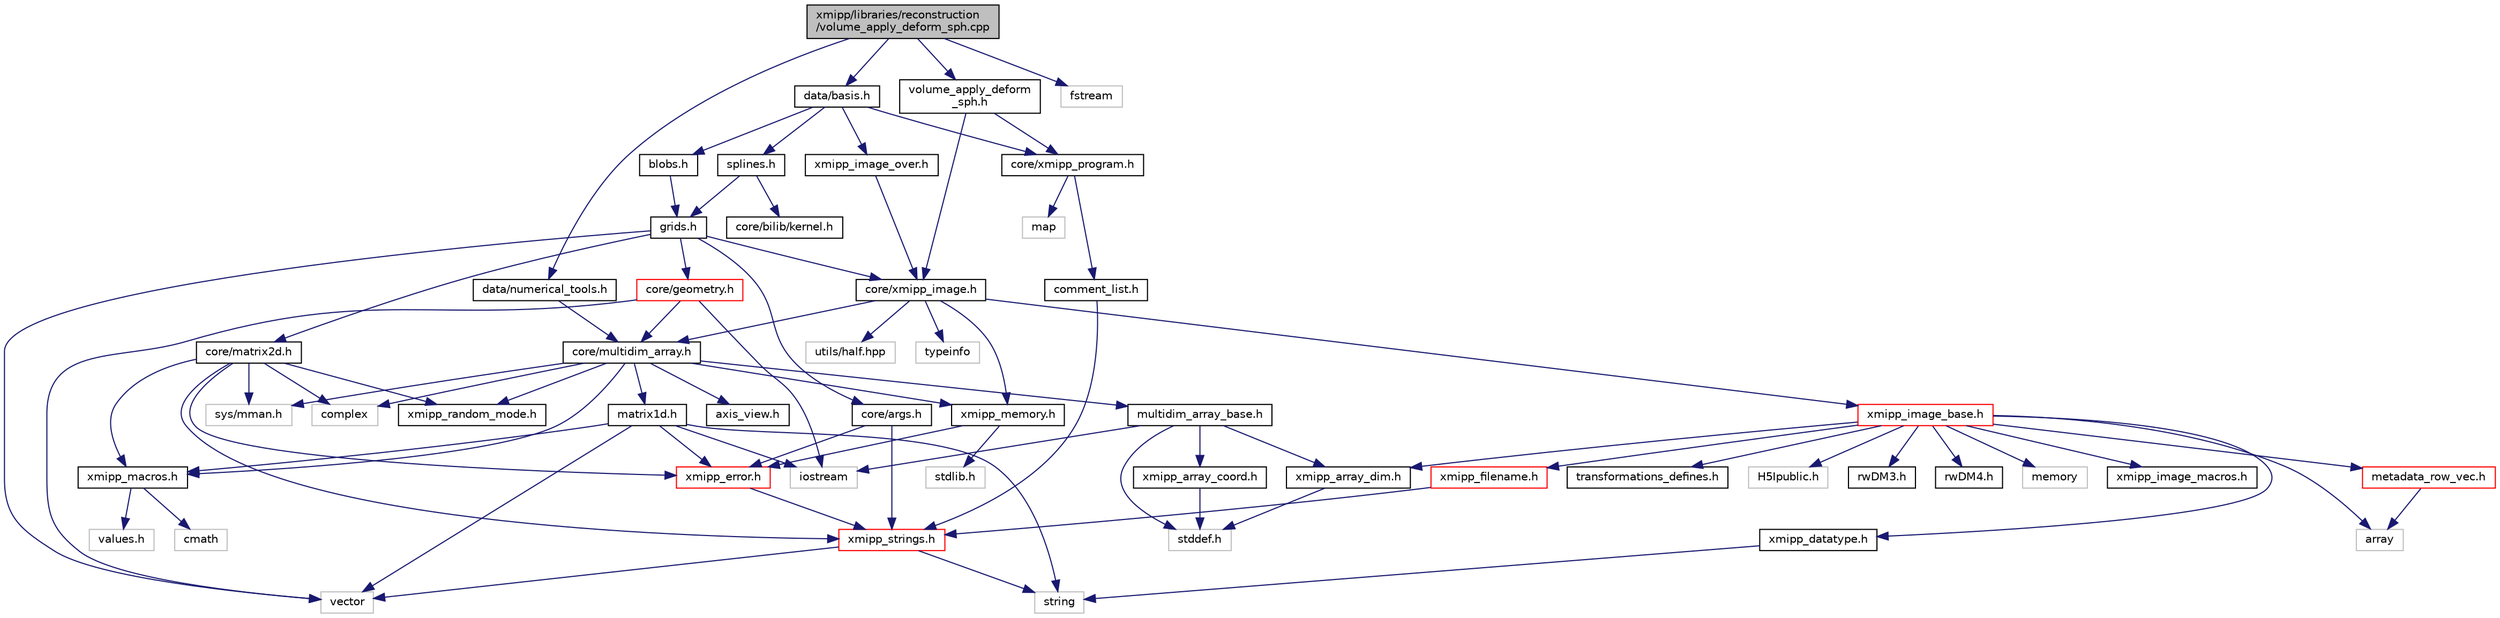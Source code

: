digraph "xmipp/libraries/reconstruction/volume_apply_deform_sph.cpp"
{
  edge [fontname="Helvetica",fontsize="10",labelfontname="Helvetica",labelfontsize="10"];
  node [fontname="Helvetica",fontsize="10",shape=record];
  Node0 [label="xmipp/libraries/reconstruction\l/volume_apply_deform_sph.cpp",height=0.2,width=0.4,color="black", fillcolor="grey75", style="filled", fontcolor="black"];
  Node0 -> Node1 [color="midnightblue",fontsize="10",style="solid",fontname="Helvetica"];
  Node1 [label="data/numerical_tools.h",height=0.2,width=0.4,color="black", fillcolor="white", style="filled",URL="$numerical__tools_8h.html"];
  Node1 -> Node2 [color="midnightblue",fontsize="10",style="solid",fontname="Helvetica"];
  Node2 [label="core/multidim_array.h",height=0.2,width=0.4,color="black", fillcolor="white", style="filled",URL="$multidim__array_8h.html"];
  Node2 -> Node3 [color="midnightblue",fontsize="10",style="solid",fontname="Helvetica"];
  Node3 [label="xmipp_macros.h",height=0.2,width=0.4,color="black", fillcolor="white", style="filled",URL="$xmipp__macros_8h.html"];
  Node3 -> Node4 [color="midnightblue",fontsize="10",style="solid",fontname="Helvetica"];
  Node4 [label="values.h",height=0.2,width=0.4,color="grey75", fillcolor="white", style="filled"];
  Node3 -> Node5 [color="midnightblue",fontsize="10",style="solid",fontname="Helvetica"];
  Node5 [label="cmath",height=0.2,width=0.4,color="grey75", fillcolor="white", style="filled"];
  Node2 -> Node6 [color="midnightblue",fontsize="10",style="solid",fontname="Helvetica"];
  Node6 [label="sys/mman.h",height=0.2,width=0.4,color="grey75", fillcolor="white", style="filled"];
  Node2 -> Node7 [color="midnightblue",fontsize="10",style="solid",fontname="Helvetica"];
  Node7 [label="complex",height=0.2,width=0.4,color="grey75", fillcolor="white", style="filled"];
  Node2 -> Node8 [color="midnightblue",fontsize="10",style="solid",fontname="Helvetica"];
  Node8 [label="matrix1d.h",height=0.2,width=0.4,color="black", fillcolor="white", style="filled",URL="$matrix1d_8h.html"];
  Node8 -> Node9 [color="midnightblue",fontsize="10",style="solid",fontname="Helvetica"];
  Node9 [label="iostream",height=0.2,width=0.4,color="grey75", fillcolor="white", style="filled"];
  Node8 -> Node10 [color="midnightblue",fontsize="10",style="solid",fontname="Helvetica"];
  Node10 [label="string",height=0.2,width=0.4,color="grey75", fillcolor="white", style="filled"];
  Node8 -> Node11 [color="midnightblue",fontsize="10",style="solid",fontname="Helvetica"];
  Node11 [label="vector",height=0.2,width=0.4,color="grey75", fillcolor="white", style="filled"];
  Node8 -> Node12 [color="midnightblue",fontsize="10",style="solid",fontname="Helvetica"];
  Node12 [label="xmipp_error.h",height=0.2,width=0.4,color="red", fillcolor="white", style="filled",URL="$xmipp__error_8h.html"];
  Node12 -> Node14 [color="midnightblue",fontsize="10",style="solid",fontname="Helvetica"];
  Node14 [label="xmipp_strings.h",height=0.2,width=0.4,color="red", fillcolor="white", style="filled",URL="$xmipp__strings_8h.html"];
  Node14 -> Node11 [color="midnightblue",fontsize="10",style="solid",fontname="Helvetica"];
  Node14 -> Node10 [color="midnightblue",fontsize="10",style="solid",fontname="Helvetica"];
  Node8 -> Node3 [color="midnightblue",fontsize="10",style="solid",fontname="Helvetica"];
  Node2 -> Node16 [color="midnightblue",fontsize="10",style="solid",fontname="Helvetica"];
  Node16 [label="xmipp_random_mode.h",height=0.2,width=0.4,color="black", fillcolor="white", style="filled",URL="$xmipp__random__mode_8h.html"];
  Node2 -> Node17 [color="midnightblue",fontsize="10",style="solid",fontname="Helvetica"];
  Node17 [label="multidim_array_base.h",height=0.2,width=0.4,color="black", fillcolor="white", style="filled",URL="$multidim__array__base_8h.html"];
  Node17 -> Node18 [color="midnightblue",fontsize="10",style="solid",fontname="Helvetica"];
  Node18 [label="stddef.h",height=0.2,width=0.4,color="grey75", fillcolor="white", style="filled"];
  Node17 -> Node9 [color="midnightblue",fontsize="10",style="solid",fontname="Helvetica"];
  Node17 -> Node19 [color="midnightblue",fontsize="10",style="solid",fontname="Helvetica"];
  Node19 [label="xmipp_array_dim.h",height=0.2,width=0.4,color="black", fillcolor="white", style="filled",URL="$xmipp__array__dim_8h.html"];
  Node19 -> Node18 [color="midnightblue",fontsize="10",style="solid",fontname="Helvetica"];
  Node17 -> Node20 [color="midnightblue",fontsize="10",style="solid",fontname="Helvetica"];
  Node20 [label="xmipp_array_coord.h",height=0.2,width=0.4,color="black", fillcolor="white", style="filled",URL="$xmipp__array__coord_8h.html"];
  Node20 -> Node18 [color="midnightblue",fontsize="10",style="solid",fontname="Helvetica"];
  Node2 -> Node21 [color="midnightblue",fontsize="10",style="solid",fontname="Helvetica"];
  Node21 [label="xmipp_memory.h",height=0.2,width=0.4,color="black", fillcolor="white", style="filled",URL="$xmipp__memory_8h.html"];
  Node21 -> Node22 [color="midnightblue",fontsize="10",style="solid",fontname="Helvetica"];
  Node22 [label="stdlib.h",height=0.2,width=0.4,color="grey75", fillcolor="white", style="filled"];
  Node21 -> Node12 [color="midnightblue",fontsize="10",style="solid",fontname="Helvetica"];
  Node2 -> Node23 [color="midnightblue",fontsize="10",style="solid",fontname="Helvetica"];
  Node23 [label="axis_view.h",height=0.2,width=0.4,color="black", fillcolor="white", style="filled",URL="$axis__view_8h.html"];
  Node0 -> Node24 [color="midnightblue",fontsize="10",style="solid",fontname="Helvetica"];
  Node24 [label="data/basis.h",height=0.2,width=0.4,color="black", fillcolor="white", style="filled",URL="$basis_8h.html"];
  Node24 -> Node25 [color="midnightblue",fontsize="10",style="solid",fontname="Helvetica"];
  Node25 [label="blobs.h",height=0.2,width=0.4,color="black", fillcolor="white", style="filled",URL="$blobs_8h.html"];
  Node25 -> Node26 [color="midnightblue",fontsize="10",style="solid",fontname="Helvetica"];
  Node26 [label="grids.h",height=0.2,width=0.4,color="black", fillcolor="white", style="filled",URL="$grids_8h.html"];
  Node26 -> Node11 [color="midnightblue",fontsize="10",style="solid",fontname="Helvetica"];
  Node26 -> Node27 [color="midnightblue",fontsize="10",style="solid",fontname="Helvetica"];
  Node27 [label="core/xmipp_image.h",height=0.2,width=0.4,color="black", fillcolor="white", style="filled",URL="$xmipp__image_8h.html"];
  Node27 -> Node28 [color="midnightblue",fontsize="10",style="solid",fontname="Helvetica"];
  Node28 [label="typeinfo",height=0.2,width=0.4,color="grey75", fillcolor="white", style="filled"];
  Node27 -> Node2 [color="midnightblue",fontsize="10",style="solid",fontname="Helvetica"];
  Node27 -> Node29 [color="midnightblue",fontsize="10",style="solid",fontname="Helvetica"];
  Node29 [label="xmipp_image_base.h",height=0.2,width=0.4,color="red", fillcolor="white", style="filled",URL="$xmipp__image__base_8h.html"];
  Node29 -> Node30 [color="midnightblue",fontsize="10",style="solid",fontname="Helvetica"];
  Node30 [label="memory",height=0.2,width=0.4,color="grey75", fillcolor="white", style="filled"];
  Node29 -> Node31 [color="midnightblue",fontsize="10",style="solid",fontname="Helvetica"];
  Node31 [label="array",height=0.2,width=0.4,color="grey75", fillcolor="white", style="filled"];
  Node29 -> Node32 [color="midnightblue",fontsize="10",style="solid",fontname="Helvetica"];
  Node32 [label="xmipp_image_macros.h",height=0.2,width=0.4,color="black", fillcolor="white", style="filled",URL="$xmipp__image__macros_8h.html"];
  Node29 -> Node33 [color="midnightblue",fontsize="10",style="solid",fontname="Helvetica"];
  Node33 [label="xmipp_datatype.h",height=0.2,width=0.4,color="black", fillcolor="white", style="filled",URL="$xmipp__datatype_8h.html"];
  Node33 -> Node10 [color="midnightblue",fontsize="10",style="solid",fontname="Helvetica"];
  Node29 -> Node34 [color="midnightblue",fontsize="10",style="solid",fontname="Helvetica"];
  Node34 [label="metadata_row_vec.h",height=0.2,width=0.4,color="red", fillcolor="white", style="filled",URL="$metadata__row__vec_8h.html"];
  Node34 -> Node31 [color="midnightblue",fontsize="10",style="solid",fontname="Helvetica"];
  Node29 -> Node19 [color="midnightblue",fontsize="10",style="solid",fontname="Helvetica"];
  Node29 -> Node40 [color="midnightblue",fontsize="10",style="solid",fontname="Helvetica"];
  Node40 [label="xmipp_filename.h",height=0.2,width=0.4,color="red", fillcolor="white", style="filled",URL="$xmipp__filename_8h.html"];
  Node40 -> Node14 [color="midnightblue",fontsize="10",style="solid",fontname="Helvetica"];
  Node29 -> Node43 [color="midnightblue",fontsize="10",style="solid",fontname="Helvetica"];
  Node43 [label="transformations_defines.h",height=0.2,width=0.4,color="black", fillcolor="white", style="filled",URL="$transformations__defines_8h.html"];
  Node29 -> Node44 [color="midnightblue",fontsize="10",style="solid",fontname="Helvetica"];
  Node44 [label="H5Ipublic.h",height=0.2,width=0.4,color="grey75", fillcolor="white", style="filled"];
  Node29 -> Node45 [color="midnightblue",fontsize="10",style="solid",fontname="Helvetica"];
  Node45 [label="rwDM3.h",height=0.2,width=0.4,color="black", fillcolor="white", style="filled",URL="$rwDM3_8h.html"];
  Node29 -> Node46 [color="midnightblue",fontsize="10",style="solid",fontname="Helvetica"];
  Node46 [label="rwDM4.h",height=0.2,width=0.4,color="black", fillcolor="white", style="filled",URL="$rwDM4_8h.html"];
  Node27 -> Node21 [color="midnightblue",fontsize="10",style="solid",fontname="Helvetica"];
  Node27 -> Node59 [color="midnightblue",fontsize="10",style="solid",fontname="Helvetica"];
  Node59 [label="utils/half.hpp",height=0.2,width=0.4,color="grey75", fillcolor="white", style="filled"];
  Node26 -> Node60 [color="midnightblue",fontsize="10",style="solid",fontname="Helvetica"];
  Node60 [label="core/geometry.h",height=0.2,width=0.4,color="red", fillcolor="white", style="filled",URL="$geometry_8h.html"];
  Node60 -> Node2 [color="midnightblue",fontsize="10",style="solid",fontname="Helvetica"];
  Node60 -> Node11 [color="midnightblue",fontsize="10",style="solid",fontname="Helvetica"];
  Node60 -> Node9 [color="midnightblue",fontsize="10",style="solid",fontname="Helvetica"];
  Node26 -> Node62 [color="midnightblue",fontsize="10",style="solid",fontname="Helvetica"];
  Node62 [label="core/args.h",height=0.2,width=0.4,color="black", fillcolor="white", style="filled",URL="$args_8h.html"];
  Node62 -> Node14 [color="midnightblue",fontsize="10",style="solid",fontname="Helvetica"];
  Node62 -> Node12 [color="midnightblue",fontsize="10",style="solid",fontname="Helvetica"];
  Node26 -> Node63 [color="midnightblue",fontsize="10",style="solid",fontname="Helvetica"];
  Node63 [label="core/matrix2d.h",height=0.2,width=0.4,color="black", fillcolor="white", style="filled",URL="$matrix2d_8h.html"];
  Node63 -> Node7 [color="midnightblue",fontsize="10",style="solid",fontname="Helvetica"];
  Node63 -> Node16 [color="midnightblue",fontsize="10",style="solid",fontname="Helvetica"];
  Node63 -> Node3 [color="midnightblue",fontsize="10",style="solid",fontname="Helvetica"];
  Node63 -> Node12 [color="midnightblue",fontsize="10",style="solid",fontname="Helvetica"];
  Node63 -> Node14 [color="midnightblue",fontsize="10",style="solid",fontname="Helvetica"];
  Node63 -> Node6 [color="midnightblue",fontsize="10",style="solid",fontname="Helvetica"];
  Node24 -> Node64 [color="midnightblue",fontsize="10",style="solid",fontname="Helvetica"];
  Node64 [label="splines.h",height=0.2,width=0.4,color="black", fillcolor="white", style="filled",URL="$splines_8h.html"];
  Node64 -> Node65 [color="midnightblue",fontsize="10",style="solid",fontname="Helvetica"];
  Node65 [label="core/bilib/kernel.h",height=0.2,width=0.4,color="black", fillcolor="white", style="filled",URL="$kernel_8h.html"];
  Node64 -> Node26 [color="midnightblue",fontsize="10",style="solid",fontname="Helvetica"];
  Node24 -> Node66 [color="midnightblue",fontsize="10",style="solid",fontname="Helvetica"];
  Node66 [label="xmipp_image_over.h",height=0.2,width=0.4,color="black", fillcolor="white", style="filled",URL="$xmipp__image__over_8h.html"];
  Node66 -> Node27 [color="midnightblue",fontsize="10",style="solid",fontname="Helvetica"];
  Node24 -> Node67 [color="midnightblue",fontsize="10",style="solid",fontname="Helvetica"];
  Node67 [label="core/xmipp_program.h",height=0.2,width=0.4,color="black", fillcolor="white", style="filled",URL="$xmipp__program_8h.html"];
  Node67 -> Node37 [color="midnightblue",fontsize="10",style="solid",fontname="Helvetica"];
  Node37 [label="map",height=0.2,width=0.4,color="grey75", fillcolor="white", style="filled"];
  Node67 -> Node68 [color="midnightblue",fontsize="10",style="solid",fontname="Helvetica"];
  Node68 [label="comment_list.h",height=0.2,width=0.4,color="black", fillcolor="white", style="filled",URL="$comment__list_8h.html"];
  Node68 -> Node14 [color="midnightblue",fontsize="10",style="solid",fontname="Helvetica"];
  Node0 -> Node69 [color="midnightblue",fontsize="10",style="solid",fontname="Helvetica"];
  Node69 [label="volume_apply_deform\l_sph.h",height=0.2,width=0.4,color="black", fillcolor="white", style="filled",URL="$volume__apply__deform__sph_8h.html"];
  Node69 -> Node67 [color="midnightblue",fontsize="10",style="solid",fontname="Helvetica"];
  Node69 -> Node27 [color="midnightblue",fontsize="10",style="solid",fontname="Helvetica"];
  Node0 -> Node70 [color="midnightblue",fontsize="10",style="solid",fontname="Helvetica"];
  Node70 [label="fstream",height=0.2,width=0.4,color="grey75", fillcolor="white", style="filled"];
}
